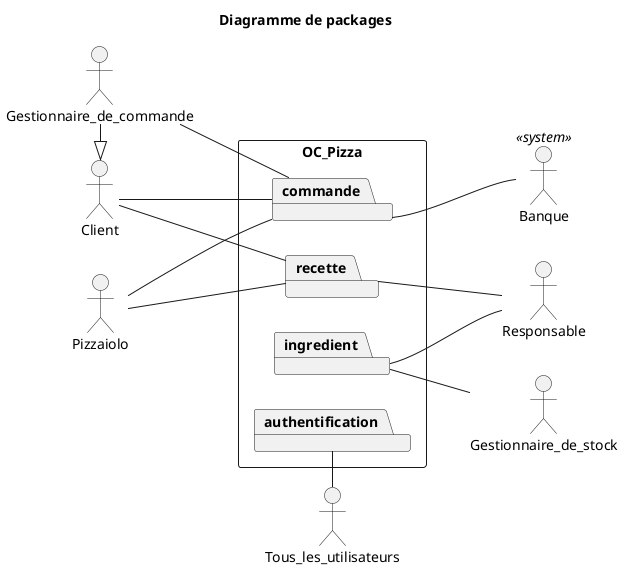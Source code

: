 @startuml 02_packages
title Diagramme de packages


actor Gestionnaire_de_commande as GESTCMD
actor Client as CUSTOMER
actor Gestionnaire_de_stock as GESTSTOCK
actor Pizzaiolo as PZLO
actor Responsable as BOSS
actor Banque <<system>> as BANK

rectangle OC_Pizza{
    left to right direction
    package commande
    package recette
    package ingredient
    package authentification
}

CUSTOMER -- commande
GESTCMD -- commande
PZLO -- commande
commande -- BANK

GESTCMD -|> CUSTOMER

recette -- BOSS
recette -- PZLO
recette -- CUSTOMER

ingredient -- GESTSTOCK
ingredient -- BOSS

authentification -l- Tous_les_utilisateurs

@enduml